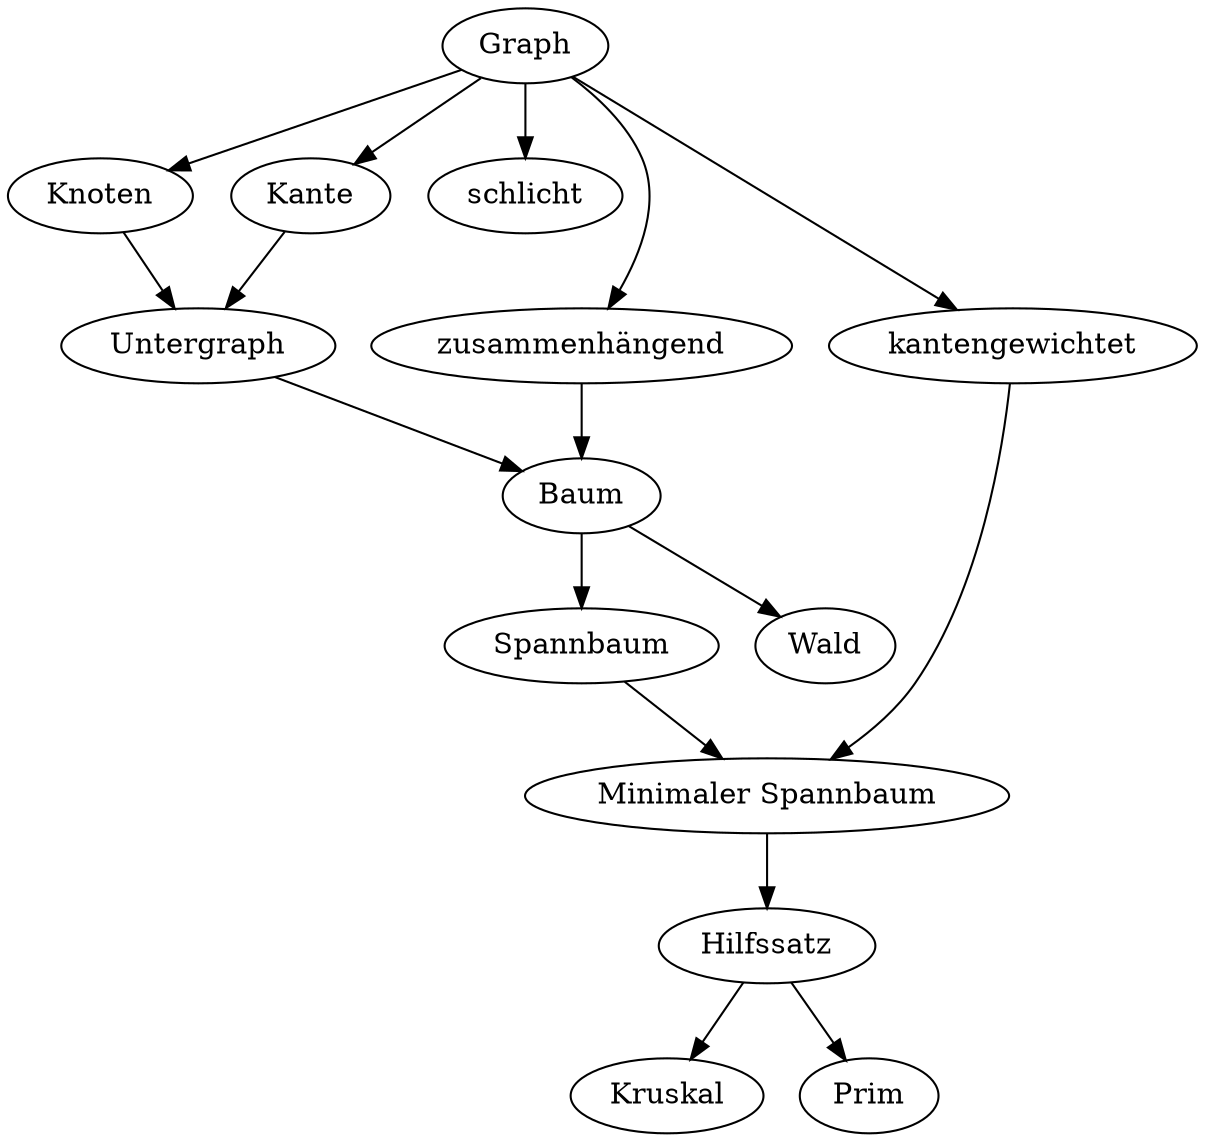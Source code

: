 digraph C {
	"Graph" -> "Knoten";
	"Graph" -> "Kante";
	"Graph" -> "schlicht";
	"Graph" -> "zusammenhängend";
	"zusammenhängend" -> "Baum";
	"Graph" -> "kantengewichtet";
	"Knoten" -> "Untergraph";
	"Kante" -> "Untergraph";
	"Untergraph" -> "Baum";
	"Baum" -> "Spannbaum";
	"Baum" -> "Wald";
	"Spannbaum" -> "Minimaler Spannbaum";
	"kantengewichtet" -> "Minimaler Spannbaum";
	"Minimaler Spannbaum" -> "Hilfssatz";
	"Hilfssatz" -> "Kruskal";
	"Hilfssatz" -> "Prim";
}
